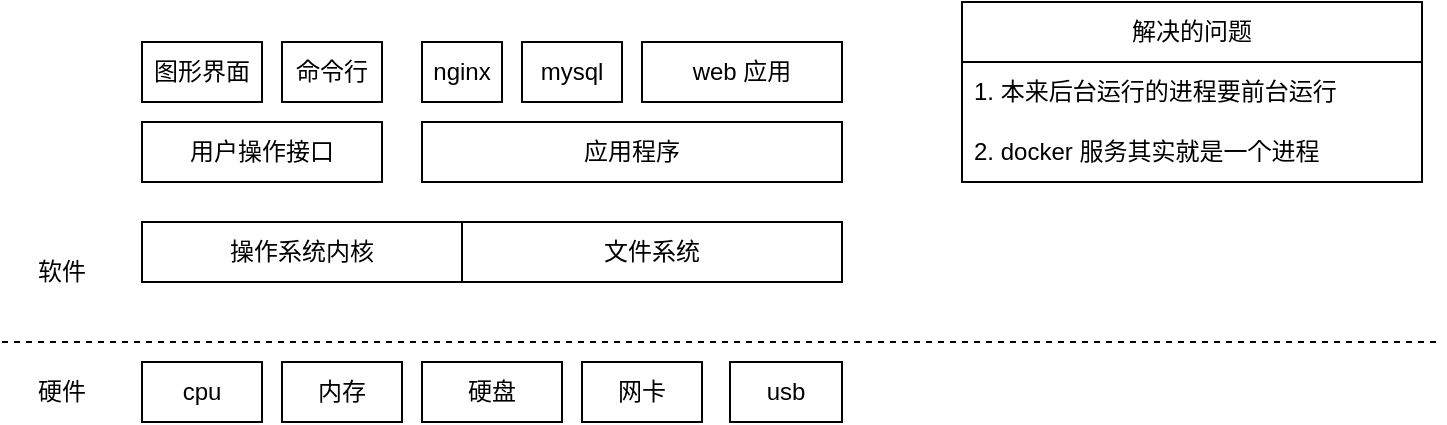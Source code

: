 <mxfile version="20.5.3" type="github">
  <diagram id="bOa9zBhE-UNePfZZ_N-0" name="第 1 页">
    <mxGraphModel dx="1022" dy="428" grid="1" gridSize="10" guides="1" tooltips="1" connect="1" arrows="1" fold="1" page="1" pageScale="1" pageWidth="827" pageHeight="1169" math="0" shadow="0">
      <root>
        <mxCell id="0" />
        <mxCell id="1" parent="0" />
        <mxCell id="RdJbhSmqi6rSrBjilmrc-1" value="" style="endArrow=none;dashed=1;html=1;rounded=0;" edge="1" parent="1">
          <mxGeometry width="50" height="50" relative="1" as="geometry">
            <mxPoint x="50" y="370" as="sourcePoint" />
            <mxPoint x="770" y="370" as="targetPoint" />
          </mxGeometry>
        </mxCell>
        <mxCell id="RdJbhSmqi6rSrBjilmrc-2" value="硬件" style="text;html=1;strokeColor=none;fillColor=none;align=center;verticalAlign=middle;whiteSpace=wrap;rounded=0;" vertex="1" parent="1">
          <mxGeometry x="50" y="380" width="60" height="30" as="geometry" />
        </mxCell>
        <mxCell id="RdJbhSmqi6rSrBjilmrc-4" value="软件" style="text;html=1;strokeColor=none;fillColor=none;align=center;verticalAlign=middle;whiteSpace=wrap;rounded=0;" vertex="1" parent="1">
          <mxGeometry x="50" y="320" width="60" height="30" as="geometry" />
        </mxCell>
        <mxCell id="RdJbhSmqi6rSrBjilmrc-5" value="cpu" style="rounded=0;whiteSpace=wrap;html=1;" vertex="1" parent="1">
          <mxGeometry x="120" y="380" width="60" height="30" as="geometry" />
        </mxCell>
        <mxCell id="RdJbhSmqi6rSrBjilmrc-6" value="内存" style="rounded=0;whiteSpace=wrap;html=1;" vertex="1" parent="1">
          <mxGeometry x="190" y="380" width="60" height="30" as="geometry" />
        </mxCell>
        <mxCell id="RdJbhSmqi6rSrBjilmrc-7" value="硬盘" style="rounded=0;whiteSpace=wrap;html=1;" vertex="1" parent="1">
          <mxGeometry x="260" y="380" width="70" height="30" as="geometry" />
        </mxCell>
        <mxCell id="RdJbhSmqi6rSrBjilmrc-8" value="网卡" style="rounded=0;whiteSpace=wrap;html=1;" vertex="1" parent="1">
          <mxGeometry x="340" y="380" width="60" height="30" as="geometry" />
        </mxCell>
        <mxCell id="RdJbhSmqi6rSrBjilmrc-9" value="usb" style="rounded=0;whiteSpace=wrap;html=1;" vertex="1" parent="1">
          <mxGeometry x="414" y="380" width="56" height="30" as="geometry" />
        </mxCell>
        <mxCell id="RdJbhSmqi6rSrBjilmrc-10" value="操作系统内核" style="rounded=0;whiteSpace=wrap;html=1;" vertex="1" parent="1">
          <mxGeometry x="120" y="310" width="160" height="30" as="geometry" />
        </mxCell>
        <mxCell id="RdJbhSmqi6rSrBjilmrc-11" value="文件系统" style="rounded=0;whiteSpace=wrap;html=1;" vertex="1" parent="1">
          <mxGeometry x="280" y="310" width="190" height="30" as="geometry" />
        </mxCell>
        <mxCell id="RdJbhSmqi6rSrBjilmrc-12" value="用户操作接口" style="rounded=0;whiteSpace=wrap;html=1;" vertex="1" parent="1">
          <mxGeometry x="120" y="260" width="120" height="30" as="geometry" />
        </mxCell>
        <mxCell id="RdJbhSmqi6rSrBjilmrc-13" value="图形界面" style="rounded=0;whiteSpace=wrap;html=1;" vertex="1" parent="1">
          <mxGeometry x="120" y="220" width="60" height="30" as="geometry" />
        </mxCell>
        <mxCell id="RdJbhSmqi6rSrBjilmrc-14" value="命令行" style="rounded=0;whiteSpace=wrap;html=1;" vertex="1" parent="1">
          <mxGeometry x="190" y="220" width="50" height="30" as="geometry" />
        </mxCell>
        <mxCell id="RdJbhSmqi6rSrBjilmrc-15" value="应用程序" style="rounded=0;whiteSpace=wrap;html=1;" vertex="1" parent="1">
          <mxGeometry x="260" y="260" width="210" height="30" as="geometry" />
        </mxCell>
        <mxCell id="RdJbhSmqi6rSrBjilmrc-16" value="nginx" style="rounded=0;whiteSpace=wrap;html=1;" vertex="1" parent="1">
          <mxGeometry x="260" y="220" width="40" height="30" as="geometry" />
        </mxCell>
        <mxCell id="RdJbhSmqi6rSrBjilmrc-17" value="mysql" style="rounded=0;whiteSpace=wrap;html=1;" vertex="1" parent="1">
          <mxGeometry x="310" y="220" width="50" height="30" as="geometry" />
        </mxCell>
        <mxCell id="RdJbhSmqi6rSrBjilmrc-22" value="解决的问题" style="swimlane;fontStyle=0;childLayout=stackLayout;horizontal=1;startSize=30;horizontalStack=0;resizeParent=1;resizeParentMax=0;resizeLast=0;collapsible=1;marginBottom=0;whiteSpace=wrap;html=1;" vertex="1" parent="1">
          <mxGeometry x="530" y="200" width="230" height="90" as="geometry">
            <mxRectangle x="550" y="190" width="60" height="30" as="alternateBounds" />
          </mxGeometry>
        </mxCell>
        <mxCell id="RdJbhSmqi6rSrBjilmrc-23" value="1. 本来后台运行的进程要前台运行" style="text;strokeColor=none;fillColor=none;align=left;verticalAlign=middle;spacingLeft=4;spacingRight=4;overflow=hidden;points=[[0,0.5],[1,0.5]];portConstraint=eastwest;rotatable=0;whiteSpace=wrap;html=1;" vertex="1" parent="RdJbhSmqi6rSrBjilmrc-22">
          <mxGeometry y="30" width="230" height="30" as="geometry" />
        </mxCell>
        <mxCell id="RdJbhSmqi6rSrBjilmrc-24" value="2. docker 服务其实就是一个进程" style="text;strokeColor=none;fillColor=none;align=left;verticalAlign=middle;spacingLeft=4;spacingRight=4;overflow=hidden;points=[[0,0.5],[1,0.5]];portConstraint=eastwest;rotatable=0;whiteSpace=wrap;html=1;" vertex="1" parent="RdJbhSmqi6rSrBjilmrc-22">
          <mxGeometry y="60" width="230" height="30" as="geometry" />
        </mxCell>
        <mxCell id="RdJbhSmqi6rSrBjilmrc-18" value="web 应用" style="rounded=0;whiteSpace=wrap;html=1;" vertex="1" parent="1">
          <mxGeometry x="370" y="220" width="100" height="30" as="geometry" />
        </mxCell>
      </root>
    </mxGraphModel>
  </diagram>
</mxfile>

